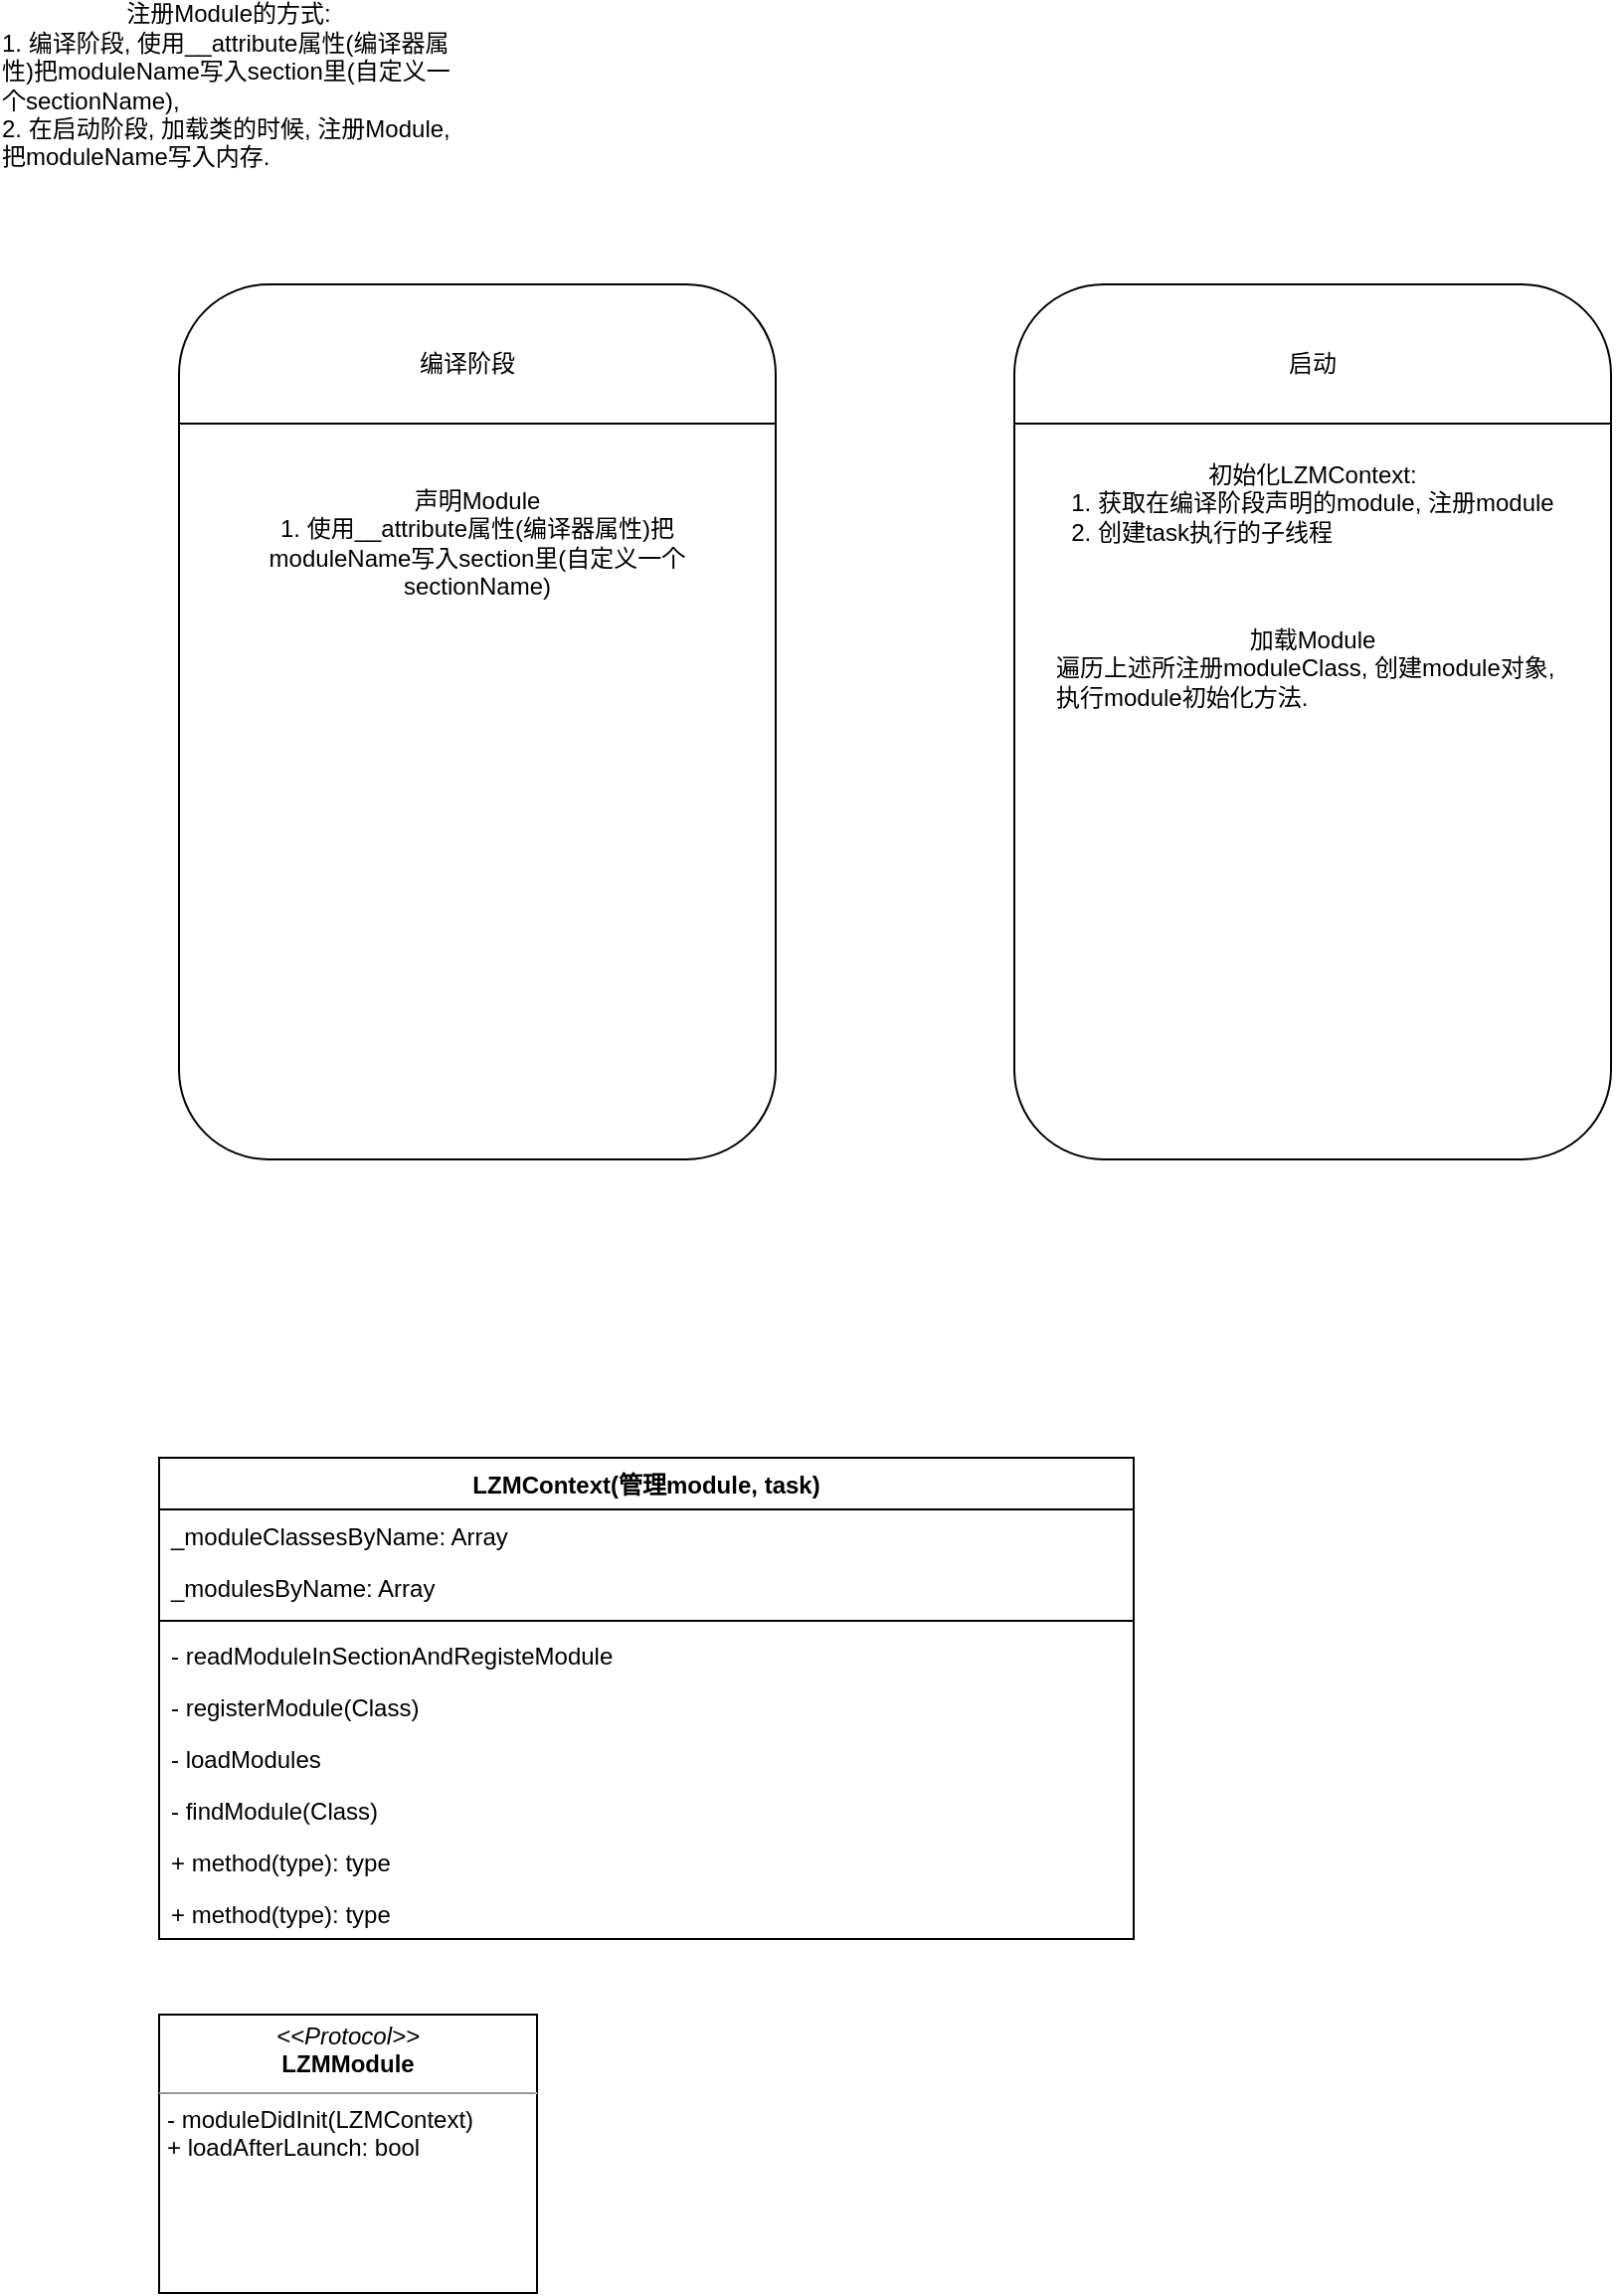 <mxfile version="14.7.10" type="github">
  <diagram id="U8yK6cQryB4MRYCS27Vf" name="Page-1">
    <mxGraphModel dx="2063" dy="1010" grid="1" gridSize="10" guides="1" tooltips="1" connect="1" arrows="1" fold="1" page="1" pageScale="1" pageWidth="10000" pageHeight="10000" math="0" shadow="0">
      <root>
        <mxCell id="0" />
        <mxCell id="1" parent="0" />
        <mxCell id="AdRxEW4dZARf76ZbknjQ-5" value="LZMContext(管理module, task)" style="swimlane;fontStyle=1;align=center;verticalAlign=top;childLayout=stackLayout;horizontal=1;startSize=26;horizontalStack=0;resizeParent=1;resizeParentMax=0;resizeLast=0;collapsible=1;marginBottom=0;" parent="1" vertex="1">
          <mxGeometry x="240" y="1090" width="490" height="242" as="geometry" />
        </mxCell>
        <mxCell id="AdRxEW4dZARf76ZbknjQ-6" value="_moduleClassesByName: Array&#xa;" style="text;strokeColor=none;fillColor=none;align=left;verticalAlign=top;spacingLeft=4;spacingRight=4;overflow=hidden;rotatable=0;points=[[0,0.5],[1,0.5]];portConstraint=eastwest;" parent="AdRxEW4dZARf76ZbknjQ-5" vertex="1">
          <mxGeometry y="26" width="490" height="26" as="geometry" />
        </mxCell>
        <mxCell id="AdRxEW4dZARf76ZbknjQ-16" value="_modulesByName: Array" style="text;strokeColor=none;fillColor=none;align=left;verticalAlign=top;spacingLeft=4;spacingRight=4;overflow=hidden;rotatable=0;points=[[0,0.5],[1,0.5]];portConstraint=eastwest;" parent="AdRxEW4dZARf76ZbknjQ-5" vertex="1">
          <mxGeometry y="52" width="490" height="26" as="geometry" />
        </mxCell>
        <mxCell id="AdRxEW4dZARf76ZbknjQ-7" value="" style="line;strokeWidth=1;fillColor=none;align=left;verticalAlign=middle;spacingTop=-1;spacingLeft=3;spacingRight=3;rotatable=0;labelPosition=right;points=[];portConstraint=eastwest;" parent="AdRxEW4dZARf76ZbknjQ-5" vertex="1">
          <mxGeometry y="78" width="490" height="8" as="geometry" />
        </mxCell>
        <mxCell id="AdRxEW4dZARf76ZbknjQ-8" value="- readModuleInSectionAndRegisteModule" style="text;strokeColor=none;fillColor=none;align=left;verticalAlign=top;spacingLeft=4;spacingRight=4;overflow=hidden;rotatable=0;points=[[0,0.5],[1,0.5]];portConstraint=eastwest;" parent="AdRxEW4dZARf76ZbknjQ-5" vertex="1">
          <mxGeometry y="86" width="490" height="26" as="geometry" />
        </mxCell>
        <mxCell id="AdRxEW4dZARf76ZbknjQ-12" value="- registerModule(Class)" style="text;strokeColor=none;fillColor=none;align=left;verticalAlign=top;spacingLeft=4;spacingRight=4;overflow=hidden;rotatable=0;points=[[0,0.5],[1,0.5]];portConstraint=eastwest;" parent="AdRxEW4dZARf76ZbknjQ-5" vertex="1">
          <mxGeometry y="112" width="490" height="26" as="geometry" />
        </mxCell>
        <mxCell id="AdRxEW4dZARf76ZbknjQ-11" value="- loadModules" style="text;strokeColor=none;fillColor=none;align=left;verticalAlign=top;spacingLeft=4;spacingRight=4;overflow=hidden;rotatable=0;points=[[0,0.5],[1,0.5]];portConstraint=eastwest;" parent="AdRxEW4dZARf76ZbknjQ-5" vertex="1">
          <mxGeometry y="138" width="490" height="26" as="geometry" />
        </mxCell>
        <mxCell id="AdRxEW4dZARf76ZbknjQ-14" value="- findModule(Class)" style="text;strokeColor=none;fillColor=none;align=left;verticalAlign=top;spacingLeft=4;spacingRight=4;overflow=hidden;rotatable=0;points=[[0,0.5],[1,0.5]];portConstraint=eastwest;" parent="AdRxEW4dZARf76ZbknjQ-5" vertex="1">
          <mxGeometry y="164" width="490" height="26" as="geometry" />
        </mxCell>
        <mxCell id="AdRxEW4dZARf76ZbknjQ-15" value="+ method(type): type" style="text;strokeColor=none;fillColor=none;align=left;verticalAlign=top;spacingLeft=4;spacingRight=4;overflow=hidden;rotatable=0;points=[[0,0.5],[1,0.5]];portConstraint=eastwest;" parent="AdRxEW4dZARf76ZbknjQ-5" vertex="1">
          <mxGeometry y="190" width="490" height="26" as="geometry" />
        </mxCell>
        <mxCell id="AdRxEW4dZARf76ZbknjQ-13" value="+ method(type): type" style="text;strokeColor=none;fillColor=none;align=left;verticalAlign=top;spacingLeft=4;spacingRight=4;overflow=hidden;rotatable=0;points=[[0,0.5],[1,0.5]];portConstraint=eastwest;" parent="AdRxEW4dZARf76ZbknjQ-5" vertex="1">
          <mxGeometry y="216" width="490" height="26" as="geometry" />
        </mxCell>
        <mxCell id="AdRxEW4dZARf76ZbknjQ-17" value="" style="rounded=1;whiteSpace=wrap;html=1;" parent="1" vertex="1">
          <mxGeometry x="670" y="500" width="300" height="440" as="geometry" />
        </mxCell>
        <mxCell id="AdRxEW4dZARf76ZbknjQ-18" value="" style="endArrow=none;html=1;" parent="1" source="AdRxEW4dZARf76ZbknjQ-17" edge="1">
          <mxGeometry width="50" height="50" relative="1" as="geometry">
            <mxPoint x="710" y="550" as="sourcePoint" />
            <mxPoint x="760" y="500" as="targetPoint" />
          </mxGeometry>
        </mxCell>
        <mxCell id="AdRxEW4dZARf76ZbknjQ-22" value="启动" style="text;html=1;strokeColor=none;fillColor=none;align=center;verticalAlign=middle;whiteSpace=wrap;rounded=0;" parent="1" vertex="1">
          <mxGeometry x="715" y="530" width="210" height="20" as="geometry" />
        </mxCell>
        <mxCell id="AdRxEW4dZARf76ZbknjQ-23" value="" style="rounded=1;whiteSpace=wrap;html=1;" parent="1" vertex="1">
          <mxGeometry x="250" y="500" width="300" height="440" as="geometry" />
        </mxCell>
        <mxCell id="AdRxEW4dZARf76ZbknjQ-24" value="" style="endArrow=none;html=1;" parent="1" source="AdRxEW4dZARf76ZbknjQ-23" edge="1">
          <mxGeometry width="50" height="50" relative="1" as="geometry">
            <mxPoint x="290" y="550" as="sourcePoint" />
            <mxPoint x="340" y="500" as="targetPoint" />
          </mxGeometry>
        </mxCell>
        <mxCell id="AdRxEW4dZARf76ZbknjQ-25" value="编译阶段" style="text;html=1;strokeColor=none;fillColor=none;align=center;verticalAlign=middle;whiteSpace=wrap;rounded=0;" parent="1" vertex="1">
          <mxGeometry x="290" y="530" width="210" height="20" as="geometry" />
        </mxCell>
        <mxCell id="Q-jp-RgFeVscWHWHAW9i-1" value="声明Module&lt;br&gt;1.&amp;nbsp;&lt;span style=&quot;text-align: left&quot;&gt;使用__attribute属性(编译器属性)把moduleName写入section里(自定义一个sectionName)&lt;/span&gt;" style="text;html=1;strokeColor=none;fillColor=none;align=center;verticalAlign=middle;whiteSpace=wrap;rounded=0;" vertex="1" parent="1">
          <mxGeometry x="275" y="620" width="250" height="20" as="geometry" />
        </mxCell>
        <mxCell id="Q-jp-RgFeVscWHWHAW9i-2" value="" style="endArrow=none;html=1;" edge="1" parent="1">
          <mxGeometry width="50" height="50" relative="1" as="geometry">
            <mxPoint x="250" y="570" as="sourcePoint" />
            <mxPoint x="550" y="570" as="targetPoint" />
          </mxGeometry>
        </mxCell>
        <mxCell id="Q-jp-RgFeVscWHWHAW9i-3" value="注册Module的方式:&lt;br&gt;&lt;div style=&quot;text-align: left&quot;&gt;&lt;span&gt;1. 编译阶段, 使用__attribute属性(编译器属性)把moduleName写入section里(自定义一个sectionName),&lt;/span&gt;&lt;/div&gt;&lt;div style=&quot;text-align: left&quot;&gt;&lt;span&gt;2. 在启动阶段, 加载类的时候, 注册Module, 把moduleName写入内存.&lt;/span&gt;&lt;/div&gt;" style="text;html=1;strokeColor=none;fillColor=none;align=center;verticalAlign=middle;whiteSpace=wrap;rounded=0;" vertex="1" parent="1">
          <mxGeometry x="160" y="390" width="230" height="20" as="geometry" />
        </mxCell>
        <mxCell id="Q-jp-RgFeVscWHWHAW9i-4" value="" style="endArrow=none;html=1;" edge="1" parent="1">
          <mxGeometry width="50" height="50" relative="1" as="geometry">
            <mxPoint x="670" y="570" as="sourcePoint" />
            <mxPoint x="970" y="570" as="targetPoint" />
          </mxGeometry>
        </mxCell>
        <mxCell id="Q-jp-RgFeVscWHWHAW9i-5" value="初始化LZMContext:&lt;br&gt;&lt;div style=&quot;text-align: left&quot;&gt;&lt;span&gt;1. 获取在编译阶段声明的module, 注册module&lt;/span&gt;&lt;/div&gt;&lt;div style=&quot;text-align: left&quot;&gt;&lt;span&gt;2. 创建task执行的子线程&lt;/span&gt;&lt;span&gt;&amp;nbsp;&lt;/span&gt;&lt;/div&gt;" style="text;html=1;strokeColor=none;fillColor=none;align=center;verticalAlign=middle;whiteSpace=wrap;rounded=0;" vertex="1" parent="1">
          <mxGeometry x="690" y="600" width="260" height="20" as="geometry" />
        </mxCell>
        <mxCell id="Q-jp-RgFeVscWHWHAW9i-9" value="&lt;p style=&quot;margin: 0px ; margin-top: 4px ; text-align: center&quot;&gt;&lt;i&gt;&amp;lt;&amp;lt;Protocol&amp;gt;&amp;gt;&lt;/i&gt;&lt;br&gt;&lt;b&gt;LZMModule&lt;/b&gt;&lt;/p&gt;&lt;hr size=&quot;1&quot;&gt;&lt;p style=&quot;margin: 0px ; margin-left: 4px&quot;&gt;- moduleDidInit(LZMContext)&lt;br&gt;+ loadAfterLaunch: bool&lt;/p&gt;" style="verticalAlign=top;align=left;overflow=fill;fontSize=12;fontFamily=Helvetica;html=1;" vertex="1" parent="1">
          <mxGeometry x="240" y="1370" width="190" height="140" as="geometry" />
        </mxCell>
        <mxCell id="Q-jp-RgFeVscWHWHAW9i-12" value="加载Module&lt;br&gt;&lt;div style=&quot;text-align: left&quot;&gt;遍历上述所注册moduleClass, 创建module对象, 执行module初始化方法.&lt;/div&gt;&lt;div style=&quot;text-align: left&quot;&gt;&lt;br&gt;&lt;/div&gt;" style="text;html=1;strokeColor=none;fillColor=none;align=center;verticalAlign=middle;whiteSpace=wrap;rounded=0;" vertex="1" parent="1">
          <mxGeometry x="690" y="690" width="260" height="20" as="geometry" />
        </mxCell>
      </root>
    </mxGraphModel>
  </diagram>
</mxfile>
